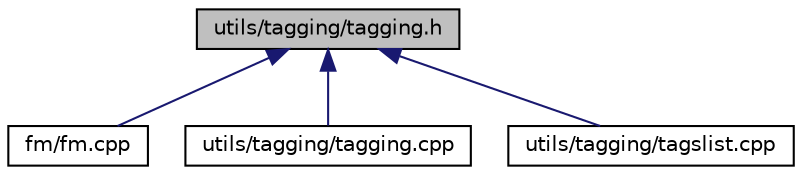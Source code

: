 digraph "utils/tagging/tagging.h"
{
 // INTERACTIVE_SVG=YES
 // LATEX_PDF_SIZE
  edge [fontname="Helvetica",fontsize="10",labelfontname="Helvetica",labelfontsize="10"];
  node [fontname="Helvetica",fontsize="10",shape=record];
  Node27 [label="utils/tagging/tagging.h",height=0.2,width=0.4,color="black", fillcolor="grey75", style="filled", fontcolor="black",tooltip=" "];
  Node27 -> Node28 [dir="back",color="midnightblue",fontsize="10",style="solid",fontname="Helvetica"];
  Node28 [label="fm/fm.cpp",height=0.2,width=0.4,color="black", fillcolor="white", style="filled",URL="$fm_8cpp.html",tooltip=" "];
  Node27 -> Node29 [dir="back",color="midnightblue",fontsize="10",style="solid",fontname="Helvetica"];
  Node29 [label="utils/tagging/tagging.cpp",height=0.2,width=0.4,color="black", fillcolor="white", style="filled",URL="$tagging_8cpp.html",tooltip=" "];
  Node27 -> Node30 [dir="back",color="midnightblue",fontsize="10",style="solid",fontname="Helvetica"];
  Node30 [label="utils/tagging/tagslist.cpp",height=0.2,width=0.4,color="black", fillcolor="white", style="filled",URL="$tagslist_8cpp.html",tooltip=" "];
}
